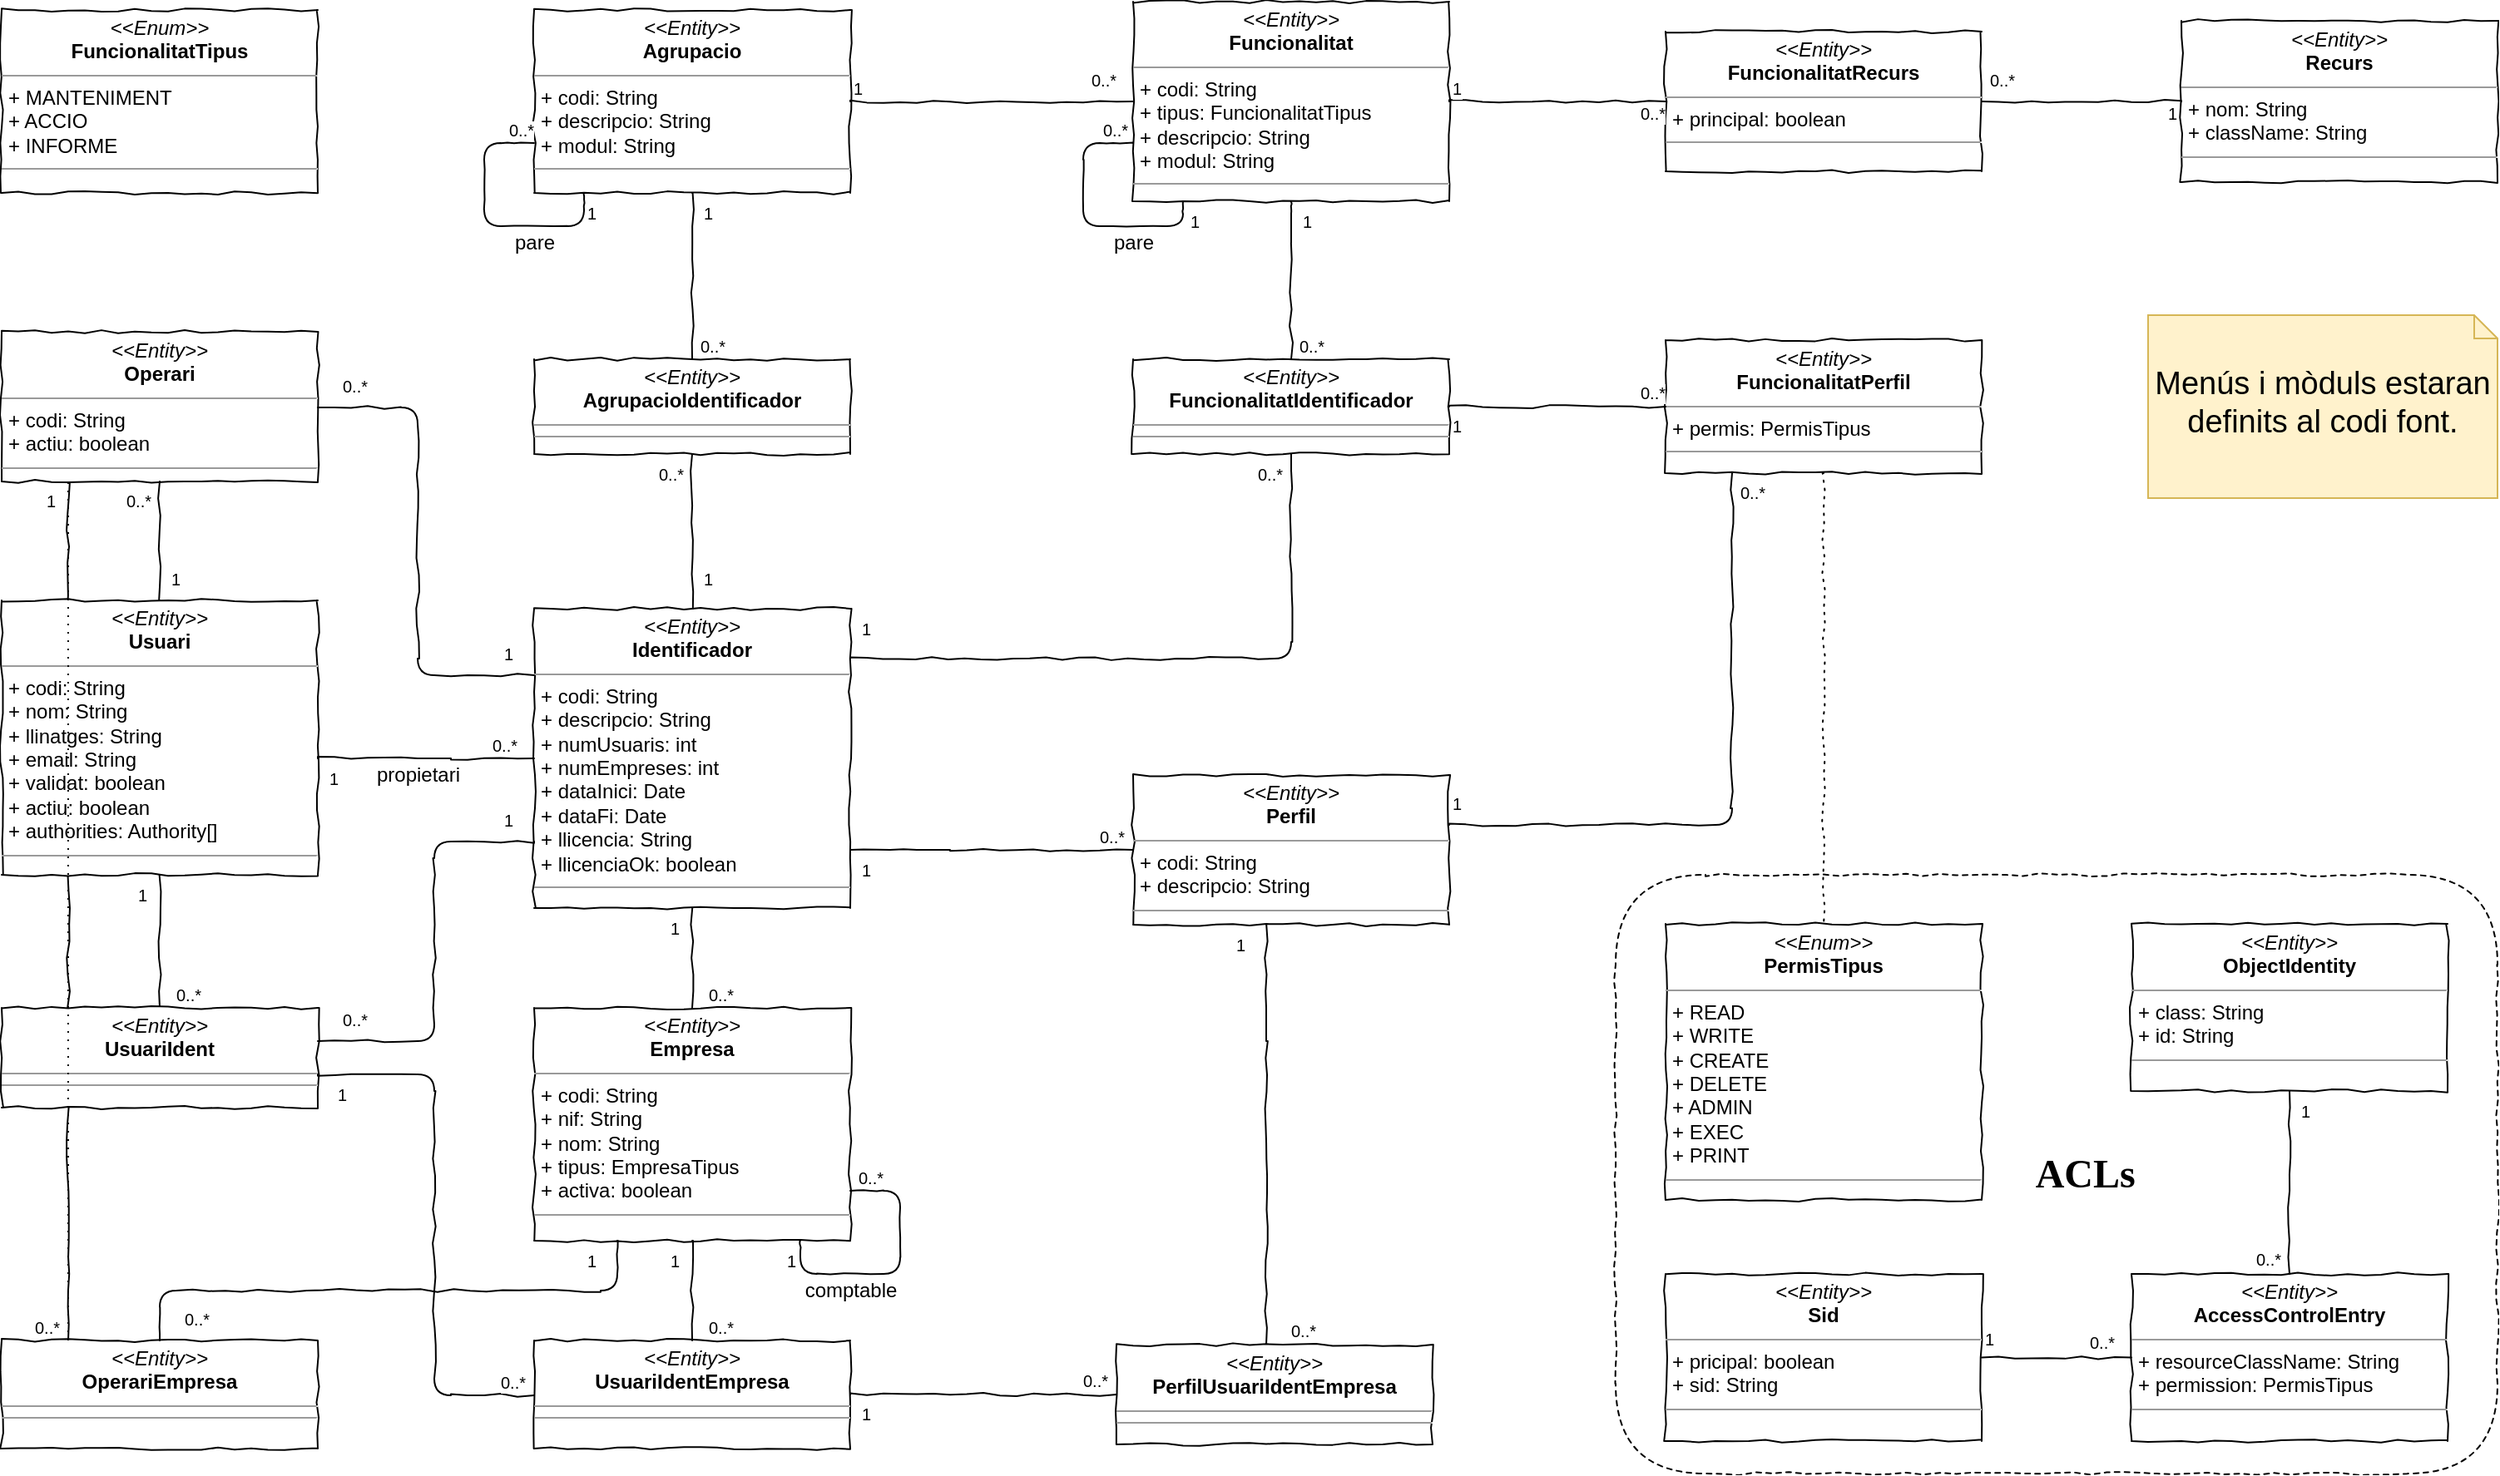 <mxfile version="12.6.5" type="device"><diagram id="xfc7r5prW2ZypIw39x2U" name="Page-1"><mxGraphModel dx="2249" dy="781" grid="1" gridSize="10" guides="1" tooltips="1" connect="1" arrows="1" fold="1" page="1" pageScale="1" pageWidth="827" pageHeight="1169" math="0" shadow="0"><root><mxCell id="0"/><mxCell id="1" parent="0"/><mxCell id="SdTJR83K-WOFl_y4SxP4-15" value="" style="endArrow=none;html=1;edgeStyle=orthogonalEdgeStyle;comic=1;" parent="1" source="SdTJR83K-WOFl_y4SxP4-6" target="SdTJR83K-WOFl_y4SxP4-14" edge="1"><mxGeometry relative="1" as="geometry"><mxPoint x="-360" y="700" as="sourcePoint"/><mxPoint x="-230" y="883" as="targetPoint"/><Array as="points"><mxPoint x="-520" y="490"/><mxPoint x="-520" y="490"/></Array></mxGeometry></mxCell><mxCell id="SdTJR83K-WOFl_y4SxP4-16" value="1" style="resizable=0;html=1;align=left;verticalAlign=bottom;labelBackgroundColor=#ffffff;fontSize=10;" parent="SdTJR83K-WOFl_y4SxP4-15" connectable="0" vertex="1"><mxGeometry x="-1" relative="1" as="geometry"><mxPoint x="-15" y="20" as="offset"/></mxGeometry></mxCell><mxCell id="SdTJR83K-WOFl_y4SxP4-17" value="0..*" style="resizable=0;html=1;align=right;verticalAlign=bottom;labelBackgroundColor=#ffffff;fontSize=10;" parent="SdTJR83K-WOFl_y4SxP4-15" connectable="0" vertex="1"><mxGeometry x="1" relative="1" as="geometry"><mxPoint x="-5" as="offset"/></mxGeometry></mxCell><mxCell id="cN6ganGI-qiVZVaM_tZB-83" value="&lt;div style=&quot;font-size: 24px&quot;&gt;&lt;font style=&quot;font-size: 24px&quot;&gt;&lt;b&gt;&lt;font style=&quot;font-size: 24px&quot; face=&quot;Verdana&quot;&gt;&amp;nbsp;&amp;nbsp;&amp;nbsp;&amp;nbsp;&amp;nbsp; ACLs&lt;/font&gt;&lt;/b&gt;&lt;/font&gt;&lt;/div&gt;" style="rounded=1;whiteSpace=wrap;html=1;comic=1;fillColor=none;dashed=1;rotation=0;" parent="1" vertex="1"><mxGeometry x="410" y="560" width="530" height="360" as="geometry"/></mxCell><mxCell id="cN6ganGI-qiVZVaM_tZB-6" value="&lt;p style=&quot;margin: 0px ; margin-top: 4px ; text-align: center&quot;&gt;&lt;i&gt;&amp;lt;&amp;lt;Entity&amp;gt;&amp;gt;&lt;/i&gt;&lt;br&gt;&lt;b&gt;ObjectIdentity&lt;/b&gt;&lt;/p&gt;&lt;hr size=&quot;1&quot;&gt;&lt;p style=&quot;margin: 0px ; margin-left: 4px&quot;&gt;+ class: String&lt;/p&gt;&lt;p style=&quot;margin: 0px ; margin-left: 4px&quot;&gt;+ id: String&lt;/p&gt;&lt;hr size=&quot;1&quot;&gt;" style="verticalAlign=top;align=left;overflow=fill;fontSize=12;fontFamily=Helvetica;html=1;comic=1;" parent="1" vertex="1"><mxGeometry x="720" y="589.5" width="190" height="100.5" as="geometry"/></mxCell><mxCell id="cN6ganGI-qiVZVaM_tZB-7" value="&lt;p style=&quot;margin: 0px ; margin-top: 4px ; text-align: center&quot;&gt;&lt;i&gt;&amp;lt;&amp;lt;Enum&amp;gt;&amp;gt;&lt;/i&gt;&lt;br&gt;&lt;b&gt;PermisTipus&lt;/b&gt;&lt;/p&gt;&lt;hr size=&quot;1&quot;&gt;&lt;p style=&quot;margin: 0px ; margin-left: 4px&quot;&gt;+ READ&lt;/p&gt;&lt;p style=&quot;margin: 0px ; margin-left: 4px&quot;&gt;+ WRITE&lt;/p&gt;&lt;p style=&quot;margin: 0px ; margin-left: 4px&quot;&gt;+ CREATE&lt;/p&gt;&lt;p style=&quot;margin: 0px ; margin-left: 4px&quot;&gt;+ DELETE&lt;/p&gt;&lt;p style=&quot;margin: 0px ; margin-left: 4px&quot;&gt;+ ADMIN&lt;br&gt;&lt;/p&gt;&lt;p style=&quot;margin: 0px ; margin-left: 4px&quot;&gt;+ EXEC&lt;/p&gt;&lt;p style=&quot;margin: 0px ; margin-left: 4px&quot;&gt;+ PRINT&lt;/p&gt;&lt;hr size=&quot;1&quot;&gt;" style="verticalAlign=top;align=left;overflow=fill;fontSize=12;fontFamily=Helvetica;html=1;comic=1;" parent="1" vertex="1"><mxGeometry x="440" y="589.5" width="190" height="166" as="geometry"/></mxCell><mxCell id="cN6ganGI-qiVZVaM_tZB-16" value="&lt;p style=&quot;margin: 0px ; margin-top: 4px ; text-align: center&quot;&gt;&lt;i&gt;&amp;lt;&amp;lt;Entity&amp;gt;&amp;gt;&lt;/i&gt;&lt;br&gt;&lt;b&gt;Perfil&lt;/b&gt;&lt;/p&gt;&lt;hr size=&quot;1&quot;&gt;&lt;p style=&quot;margin: 0px ; margin-left: 4px&quot;&gt;+ codi: String&lt;br&gt;+ descripcio: String&lt;/p&gt;&lt;hr size=&quot;1&quot;&gt;" style="verticalAlign=top;align=left;overflow=fill;fontSize=12;fontFamily=Helvetica;html=1;comic=1;" parent="1" vertex="1"><mxGeometry x="120" y="500" width="190" height="90" as="geometry"/></mxCell><mxCell id="cN6ganGI-qiVZVaM_tZB-17" value="&lt;p style=&quot;margin: 0px ; margin-top: 4px ; text-align: center&quot;&gt;&lt;i&gt;&amp;lt;&amp;lt;Entity&amp;gt;&amp;gt;&lt;/i&gt;&lt;br&gt;&lt;b&gt;Identificador&lt;br&gt;&lt;/b&gt;&lt;/p&gt;&lt;hr size=&quot;1&quot;&gt;&lt;p style=&quot;margin: 0px ; margin-left: 4px&quot;&gt;+ codi: String&lt;br&gt;+ descripcio: String&lt;/p&gt;&lt;p style=&quot;margin: 0px ; margin-left: 4px&quot;&gt;+ numUsuaris: int&lt;/p&gt;&lt;p style=&quot;margin: 0px ; margin-left: 4px&quot;&gt;+ numEmpreses: int&lt;/p&gt;&lt;p style=&quot;margin: 0px ; margin-left: 4px&quot;&gt;+ dataInici: Date&lt;/p&gt;&lt;p style=&quot;margin: 0px ; margin-left: 4px&quot;&gt;+ dataFi: Date&lt;/p&gt;&lt;p style=&quot;margin: 0px ; margin-left: 4px&quot;&gt;+ llicencia: String&lt;/p&gt;&lt;p style=&quot;margin: 0px ; margin-left: 4px&quot;&gt;+ llicenciaOk: boolean&lt;br&gt;&lt;/p&gt;&lt;hr size=&quot;1&quot;&gt;" style="verticalAlign=top;align=left;overflow=fill;fontSize=12;fontFamily=Helvetica;html=1;comic=1;" parent="1" vertex="1"><mxGeometry x="-240" y="400" width="190" height="180" as="geometry"/></mxCell><mxCell id="cN6ganGI-qiVZVaM_tZB-18" value="" style="endArrow=none;html=1;edgeStyle=orthogonalEdgeStyle;comic=1;" parent="1" source="cN6ganGI-qiVZVaM_tZB-17" target="cN6ganGI-qiVZVaM_tZB-16" edge="1"><mxGeometry relative="1" as="geometry"><mxPoint x="585" y="450" as="sourcePoint"/><mxPoint x="585" y="572" as="targetPoint"/><Array as="points"><mxPoint y="545"/><mxPoint y="545"/></Array></mxGeometry></mxCell><mxCell id="cN6ganGI-qiVZVaM_tZB-19" value="1" style="resizable=0;html=1;align=left;verticalAlign=bottom;labelBackgroundColor=#ffffff;fontSize=10;" parent="cN6ganGI-qiVZVaM_tZB-18" connectable="0" vertex="1"><mxGeometry x="-1" relative="1" as="geometry"><mxPoint x="5" y="20" as="offset"/></mxGeometry></mxCell><mxCell id="cN6ganGI-qiVZVaM_tZB-20" value="0..*" style="resizable=0;html=1;align=right;verticalAlign=bottom;labelBackgroundColor=#ffffff;fontSize=10;" parent="cN6ganGI-qiVZVaM_tZB-18" connectable="0" vertex="1"><mxGeometry x="1" relative="1" as="geometry"><mxPoint x="-5" as="offset"/></mxGeometry></mxCell><mxCell id="cN6ganGI-qiVZVaM_tZB-24" value="&lt;p style=&quot;margin: 0px ; margin-top: 4px ; text-align: center&quot;&gt;&lt;i&gt;&amp;lt;&amp;lt;Entity&amp;gt;&amp;gt;&lt;/i&gt;&lt;br&gt;&lt;b&gt;Usuari&lt;br&gt;&lt;/b&gt;&lt;/p&gt;&lt;hr size=&quot;1&quot;&gt;&lt;p style=&quot;margin: 0px ; margin-left: 4px&quot;&gt;+ codi: String&lt;/p&gt;&lt;p style=&quot;margin: 0px ; margin-left: 4px&quot;&gt;+ nom: String&lt;/p&gt;&lt;p style=&quot;margin: 0px ; margin-left: 4px&quot;&gt;+ llinatges: String&lt;/p&gt;&lt;p style=&quot;margin: 0px ; margin-left: 4px&quot;&gt;+ email: String&lt;/p&gt;&lt;p style=&quot;margin: 0px ; margin-left: 4px&quot;&gt;+ validat: boolean&lt;/p&gt;&lt;p style=&quot;margin: 0px ; margin-left: 4px&quot;&gt;+ actiu: boolean&lt;/p&gt;&lt;p style=&quot;margin: 0px ; margin-left: 4px&quot;&gt;+ authorities: Authority[]&lt;br&gt;&lt;/p&gt;&lt;hr size=&quot;1&quot;&gt;" style="verticalAlign=top;align=left;overflow=fill;fontSize=12;fontFamily=Helvetica;html=1;comic=1;" parent="1" vertex="1"><mxGeometry x="-560" y="395" width="190" height="165" as="geometry"/></mxCell><mxCell id="cN6ganGI-qiVZVaM_tZB-29" value="&lt;p style=&quot;margin: 0px ; margin-top: 4px ; text-align: center&quot;&gt;&lt;i&gt;&amp;lt;&amp;lt;Entity&amp;gt;&amp;gt;&lt;/i&gt;&lt;br&gt;&lt;b&gt;Empresa&lt;br&gt;&lt;/b&gt;&lt;/p&gt;&lt;hr size=&quot;1&quot;&gt;&lt;p style=&quot;margin: 0px ; margin-left: 4px&quot;&gt;+ codi: String&lt;br&gt;+ nif: String&lt;/p&gt;&lt;p style=&quot;margin: 0px ; margin-left: 4px&quot;&gt;+ nom: String&lt;/p&gt;&lt;p style=&quot;margin: 0px ; margin-left: 4px&quot;&gt;+ tipus: EmpresaTipus&lt;br&gt;&lt;/p&gt;&lt;p style=&quot;margin: 0px ; margin-left: 4px&quot;&gt;+ activa: boolean&lt;br&gt;&lt;/p&gt;&lt;hr size=&quot;1&quot;&gt;" style="verticalAlign=top;align=left;overflow=fill;fontSize=12;fontFamily=Helvetica;html=1;comic=1;" parent="1" vertex="1"><mxGeometry x="-240" y="640" width="190" height="140" as="geometry"/></mxCell><mxCell id="cN6ganGI-qiVZVaM_tZB-30" value="" style="endArrow=none;html=1;edgeStyle=orthogonalEdgeStyle;comic=1;" parent="1" source="cN6ganGI-qiVZVaM_tZB-17" target="cN6ganGI-qiVZVaM_tZB-29" edge="1"><mxGeometry relative="1" as="geometry"><mxPoint x="545" y="450" as="sourcePoint"/><mxPoint x="545" y="572" as="targetPoint"/></mxGeometry></mxCell><mxCell id="cN6ganGI-qiVZVaM_tZB-31" value="1" style="resizable=0;html=1;align=left;verticalAlign=bottom;labelBackgroundColor=#ffffff;fontSize=10;" parent="cN6ganGI-qiVZVaM_tZB-30" connectable="0" vertex="1"><mxGeometry x="-1" relative="1" as="geometry"><mxPoint x="-15" y="20" as="offset"/></mxGeometry></mxCell><mxCell id="cN6ganGI-qiVZVaM_tZB-32" value="0..*" style="resizable=0;html=1;align=right;verticalAlign=bottom;labelBackgroundColor=#ffffff;fontSize=10;" parent="cN6ganGI-qiVZVaM_tZB-30" connectable="0" vertex="1"><mxGeometry x="1" relative="1" as="geometry"><mxPoint x="25" as="offset"/></mxGeometry></mxCell><mxCell id="cN6ganGI-qiVZVaM_tZB-33" value="&lt;p style=&quot;margin: 0px ; margin-top: 4px ; text-align: center&quot;&gt;&lt;i&gt;&amp;lt;&amp;lt;Entity&amp;gt;&amp;gt;&lt;/i&gt;&lt;br&gt;&lt;b&gt;Usuari&lt;/b&gt;&lt;b&gt;&lt;b&gt;&lt;b&gt;Ident&lt;/b&gt;Empresa&lt;/b&gt;&lt;/b&gt;&lt;/p&gt;&lt;hr size=&quot;1&quot;&gt;&lt;hr size=&quot;1&quot;&gt;" style="verticalAlign=top;align=left;overflow=fill;fontSize=12;fontFamily=Helvetica;html=1;comic=1;" parent="1" vertex="1"><mxGeometry x="-240" y="840" width="190" height="65" as="geometry"/></mxCell><mxCell id="cN6ganGI-qiVZVaM_tZB-34" value="" style="endArrow=none;html=1;edgeStyle=orthogonalEdgeStyle;comic=1;" parent="1" source="cN6ganGI-qiVZVaM_tZB-24" target="cN6ganGI-qiVZVaM_tZB-53" edge="1"><mxGeometry relative="1" as="geometry"><mxPoint x="545" y="450" as="sourcePoint"/><mxPoint x="545" y="572" as="targetPoint"/><Array as="points"><mxPoint x="-480" y="410"/><mxPoint x="-480" y="410"/></Array></mxGeometry></mxCell><mxCell id="cN6ganGI-qiVZVaM_tZB-35" value="1" style="resizable=0;html=1;align=left;verticalAlign=bottom;labelBackgroundColor=#ffffff;fontSize=10;" parent="cN6ganGI-qiVZVaM_tZB-34" connectable="0" vertex="1"><mxGeometry x="-1" relative="1" as="geometry"><mxPoint x="-15" y="20" as="offset"/></mxGeometry></mxCell><mxCell id="cN6ganGI-qiVZVaM_tZB-36" value="0..*" style="resizable=0;html=1;align=right;verticalAlign=bottom;labelBackgroundColor=#ffffff;fontSize=10;" parent="cN6ganGI-qiVZVaM_tZB-34" connectable="0" vertex="1"><mxGeometry x="1" relative="1" as="geometry"><mxPoint x="25" as="offset"/></mxGeometry></mxCell><mxCell id="cN6ganGI-qiVZVaM_tZB-40" value="" style="endArrow=none;html=1;edgeStyle=orthogonalEdgeStyle;comic=1;" parent="1" source="cN6ganGI-qiVZVaM_tZB-16" target="oNeRrTfxQyP8RILjlZN--30" edge="1"><mxGeometry relative="1" as="geometry"><mxPoint x="130" y="975" as="sourcePoint"/><mxPoint x="545" y="640" as="targetPoint"/><Array as="points"><mxPoint x="480" y="530"/></Array></mxGeometry></mxCell><mxCell id="cN6ganGI-qiVZVaM_tZB-41" value="1" style="resizable=0;html=1;align=left;verticalAlign=bottom;labelBackgroundColor=#ffffff;fontSize=10;" parent="cN6ganGI-qiVZVaM_tZB-40" connectable="0" vertex="1"><mxGeometry x="-1" relative="1" as="geometry"><mxPoint y="-5" as="offset"/></mxGeometry></mxCell><mxCell id="cN6ganGI-qiVZVaM_tZB-42" value="0..*" style="resizable=0;html=1;align=right;verticalAlign=bottom;labelBackgroundColor=#ffffff;fontSize=10;" parent="cN6ganGI-qiVZVaM_tZB-40" connectable="0" vertex="1"><mxGeometry x="1" relative="1" as="geometry"><mxPoint x="20" y="19.5" as="offset"/></mxGeometry></mxCell><mxCell id="cN6ganGI-qiVZVaM_tZB-47" value="" style="endArrow=none;html=1;edgeStyle=orthogonalEdgeStyle;comic=1;" parent="1" source="cN6ganGI-qiVZVaM_tZB-16" target="cN6ganGI-qiVZVaM_tZB-81" edge="1"><mxGeometry relative="1" as="geometry"><mxPoint x="-95" y="820" as="sourcePoint"/><mxPoint x="215" y="840" as="targetPoint"/><Array as="points"><mxPoint x="200" y="650"/><mxPoint x="200" y="650"/></Array></mxGeometry></mxCell><mxCell id="cN6ganGI-qiVZVaM_tZB-48" value="1" style="resizable=0;html=1;align=left;verticalAlign=bottom;labelBackgroundColor=#ffffff;fontSize=10;" parent="cN6ganGI-qiVZVaM_tZB-47" connectable="0" vertex="1"><mxGeometry x="-1" relative="1" as="geometry"><mxPoint x="-20" y="20" as="offset"/></mxGeometry></mxCell><mxCell id="cN6ganGI-qiVZVaM_tZB-49" value="0..*" style="resizable=0;html=1;align=right;verticalAlign=bottom;labelBackgroundColor=#ffffff;fontSize=10;" parent="cN6ganGI-qiVZVaM_tZB-47" connectable="0" vertex="1"><mxGeometry x="1" relative="1" as="geometry"><mxPoint x="30" as="offset"/></mxGeometry></mxCell><mxCell id="cN6ganGI-qiVZVaM_tZB-53" value="&lt;p style=&quot;margin: 0px ; margin-top: 4px ; text-align: center&quot;&gt;&lt;i&gt;&amp;lt;&amp;lt;Entity&amp;gt;&amp;gt;&lt;/i&gt;&lt;br&gt;&lt;b&gt;Usuari&lt;/b&gt;&lt;b&gt;Ident&lt;/b&gt;&lt;/p&gt;&lt;hr size=&quot;1&quot;&gt;&lt;hr size=&quot;1&quot;&gt;" style="verticalAlign=top;align=left;overflow=fill;fontSize=12;fontFamily=Helvetica;html=1;comic=1;" parent="1" vertex="1"><mxGeometry x="-560" y="640" width="190" height="60" as="geometry"/></mxCell><mxCell id="cN6ganGI-qiVZVaM_tZB-54" value="" style="endArrow=none;html=1;edgeStyle=orthogonalEdgeStyle;comic=1;" parent="1" source="cN6ganGI-qiVZVaM_tZB-17" target="cN6ganGI-qiVZVaM_tZB-53" edge="1"><mxGeometry relative="1" as="geometry"><mxPoint x="-240" y="640" as="sourcePoint"/><mxPoint x="-300" y="590" as="targetPoint"/><Array as="points"><mxPoint x="-300" y="540"/><mxPoint x="-300" y="660"/></Array></mxGeometry></mxCell><mxCell id="cN6ganGI-qiVZVaM_tZB-55" value="1" style="resizable=0;html=1;align=left;verticalAlign=bottom;labelBackgroundColor=#ffffff;fontSize=10;" parent="cN6ganGI-qiVZVaM_tZB-54" connectable="0" vertex="1"><mxGeometry x="-1" relative="1" as="geometry"><mxPoint x="-20" y="-5" as="offset"/></mxGeometry></mxCell><mxCell id="cN6ganGI-qiVZVaM_tZB-56" value="0..*" style="resizable=0;html=1;align=right;verticalAlign=bottom;labelBackgroundColor=#ffffff;fontSize=10;" parent="cN6ganGI-qiVZVaM_tZB-54" connectable="0" vertex="1"><mxGeometry x="1" relative="1" as="geometry"><mxPoint x="30" y="-5" as="offset"/></mxGeometry></mxCell><mxCell id="cN6ganGI-qiVZVaM_tZB-57" value="" style="endArrow=none;html=1;edgeStyle=orthogonalEdgeStyle;comic=1;" parent="1" source="cN6ganGI-qiVZVaM_tZB-29" target="cN6ganGI-qiVZVaM_tZB-33" edge="1"><mxGeometry relative="1" as="geometry"><mxPoint x="-280" y="730" as="sourcePoint"/><mxPoint x="-445" y="510" as="targetPoint"/><Array as="points"/></mxGeometry></mxCell><mxCell id="cN6ganGI-qiVZVaM_tZB-58" value="1" style="resizable=0;html=1;align=left;verticalAlign=bottom;labelBackgroundColor=#ffffff;fontSize=10;" parent="cN6ganGI-qiVZVaM_tZB-57" connectable="0" vertex="1"><mxGeometry x="-1" relative="1" as="geometry"><mxPoint x="-15" y="20" as="offset"/></mxGeometry></mxCell><mxCell id="cN6ganGI-qiVZVaM_tZB-59" value="0..*" style="resizable=0;html=1;align=right;verticalAlign=bottom;labelBackgroundColor=#ffffff;fontSize=10;" parent="cN6ganGI-qiVZVaM_tZB-57" connectable="0" vertex="1"><mxGeometry x="1" relative="1" as="geometry"><mxPoint x="25" as="offset"/></mxGeometry></mxCell><mxCell id="cN6ganGI-qiVZVaM_tZB-60" value="" style="endArrow=none;html=1;edgeStyle=orthogonalEdgeStyle;comic=1;" parent="1" source="cN6ganGI-qiVZVaM_tZB-53" target="cN6ganGI-qiVZVaM_tZB-33" edge="1"><mxGeometry relative="1" as="geometry"><mxPoint x="-440" y="670" as="sourcePoint"/><mxPoint x="-390" y="860" as="targetPoint"/><Array as="points"><mxPoint x="-300" y="680"/><mxPoint x="-300" y="873"/></Array></mxGeometry></mxCell><mxCell id="cN6ganGI-qiVZVaM_tZB-61" value="1" style="resizable=0;html=1;align=left;verticalAlign=bottom;labelBackgroundColor=#ffffff;fontSize=10;" parent="cN6ganGI-qiVZVaM_tZB-60" connectable="0" vertex="1"><mxGeometry x="-1" relative="1" as="geometry"><mxPoint x="10" y="20" as="offset"/></mxGeometry></mxCell><mxCell id="cN6ganGI-qiVZVaM_tZB-62" value="0..*" style="resizable=0;html=1;align=right;verticalAlign=bottom;labelBackgroundColor=#ffffff;fontSize=10;" parent="cN6ganGI-qiVZVaM_tZB-60" connectable="0" vertex="1"><mxGeometry x="1" relative="1" as="geometry"><mxPoint x="-5" as="offset"/></mxGeometry></mxCell><mxCell id="cN6ganGI-qiVZVaM_tZB-64" value="" style="endArrow=none;html=1;edgeStyle=orthogonalEdgeStyle;comic=1;" parent="1" source="cN6ganGI-qiVZVaM_tZB-24" target="cN6ganGI-qiVZVaM_tZB-17" edge="1"><mxGeometry relative="1" as="geometry"><mxPoint x="-260" y="280" as="sourcePoint"/><mxPoint x="130" y="435" as="targetPoint"/><Array as="points"><mxPoint x="-300" y="490"/><mxPoint x="-300" y="490"/></Array></mxGeometry></mxCell><mxCell id="cN6ganGI-qiVZVaM_tZB-65" value="1" style="resizable=0;html=1;align=left;verticalAlign=bottom;labelBackgroundColor=#ffffff;fontSize=10;" parent="cN6ganGI-qiVZVaM_tZB-64" connectable="0" vertex="1"><mxGeometry x="-1" relative="1" as="geometry"><mxPoint x="5" y="20" as="offset"/></mxGeometry></mxCell><mxCell id="cN6ganGI-qiVZVaM_tZB-66" value="0..*" style="resizable=0;html=1;align=right;verticalAlign=bottom;labelBackgroundColor=#ffffff;fontSize=10;" parent="cN6ganGI-qiVZVaM_tZB-64" connectable="0" vertex="1"><mxGeometry x="1" relative="1" as="geometry"><mxPoint x="-10" as="offset"/></mxGeometry></mxCell><mxCell id="p6KHbKkE1oothsraV2o--2" value="propietari" style="text;html=1;align=center;verticalAlign=middle;resizable=0;points=[];;labelBackgroundColor=#ffffff;" parent="cN6ganGI-qiVZVaM_tZB-64" vertex="1" connectable="0"><mxGeometry x="0.077" y="17" relative="1" as="geometry"><mxPoint x="-10" y="27" as="offset"/></mxGeometry></mxCell><mxCell id="cN6ganGI-qiVZVaM_tZB-81" value="&lt;p style=&quot;margin: 0px ; margin-top: 4px ; text-align: center&quot;&gt;&lt;i&gt;&amp;lt;&amp;lt;Entity&amp;gt;&amp;gt;&lt;/i&gt;&lt;br&gt;&lt;b&gt;Perfil&lt;/b&gt;&lt;b&gt;Usuari&lt;/b&gt;&lt;b&gt;&lt;b&gt;&lt;b&gt;Ident&lt;/b&gt;Empresa&lt;/b&gt;&lt;/b&gt;&lt;/p&gt;&lt;hr size=&quot;1&quot;&gt;&lt;hr size=&quot;1&quot;&gt;" style="verticalAlign=top;align=left;overflow=fill;fontSize=12;fontFamily=Helvetica;html=1;comic=1;" parent="1" vertex="1"><mxGeometry x="110" y="842.5" width="190" height="60" as="geometry"/></mxCell><mxCell id="cN6ganGI-qiVZVaM_tZB-85" value="" style="endArrow=none;html=1;edgeStyle=orthogonalEdgeStyle;comic=1;" parent="1" source="cN6ganGI-qiVZVaM_tZB-17" target="oNeRrTfxQyP8RILjlZN--4" edge="1"><mxGeometry relative="1" as="geometry"><mxPoint x="-50" y="340" as="sourcePoint"/><mxPoint x="-95" y="650" as="targetPoint"/></mxGeometry></mxCell><mxCell id="cN6ganGI-qiVZVaM_tZB-86" value="1" style="resizable=0;html=1;align=left;verticalAlign=bottom;labelBackgroundColor=#ffffff;fontSize=10;" parent="cN6ganGI-qiVZVaM_tZB-85" connectable="0" vertex="1"><mxGeometry x="-1" relative="1" as="geometry"><mxPoint x="5" y="-10" as="offset"/></mxGeometry></mxCell><mxCell id="cN6ganGI-qiVZVaM_tZB-87" value="0..*" style="resizable=0;html=1;align=right;verticalAlign=bottom;labelBackgroundColor=#ffffff;fontSize=10;" parent="cN6ganGI-qiVZVaM_tZB-85" connectable="0" vertex="1"><mxGeometry x="1" relative="1" as="geometry"><mxPoint x="-5" y="20" as="offset"/></mxGeometry></mxCell><mxCell id="p6KHbKkE1oothsraV2o--7" value="" style="endArrow=none;html=1;edgeStyle=orthogonalEdgeStyle;comic=1;" parent="1" source="cN6ganGI-qiVZVaM_tZB-33" target="cN6ganGI-qiVZVaM_tZB-81" edge="1"><mxGeometry relative="1" as="geometry"><mxPoint x="-40" y="900" as="sourcePoint"/><mxPoint x="450" y="900" as="targetPoint"/><Array as="points"/></mxGeometry></mxCell><mxCell id="p6KHbKkE1oothsraV2o--8" value="1" style="resizable=0;html=1;align=left;verticalAlign=bottom;labelBackgroundColor=#ffffff;fontSize=10;" parent="p6KHbKkE1oothsraV2o--7" connectable="0" vertex="1"><mxGeometry x="-1" relative="1" as="geometry"><mxPoint x="5" y="20" as="offset"/></mxGeometry></mxCell><mxCell id="p6KHbKkE1oothsraV2o--9" value="0..*" style="resizable=0;html=1;align=right;verticalAlign=bottom;labelBackgroundColor=#ffffff;fontSize=10;" parent="p6KHbKkE1oothsraV2o--7" connectable="0" vertex="1"><mxGeometry x="1" relative="1" as="geometry"><mxPoint x="-5" as="offset"/></mxGeometry></mxCell><mxCell id="oNeRrTfxQyP8RILjlZN--2" value="&lt;p style=&quot;margin: 0px ; margin-top: 4px ; text-align: center&quot;&gt;&lt;i&gt;&amp;lt;&amp;lt;Entity&amp;gt;&amp;gt;&lt;/i&gt;&lt;br&gt;&lt;b&gt;Funcionalitat&lt;/b&gt;&lt;/p&gt;&lt;hr size=&quot;1&quot;&gt;&lt;p style=&quot;margin: 0px ; margin-left: 4px&quot;&gt;+ codi: String&lt;/p&gt;&lt;p style=&quot;margin: 0px ; margin-left: 4px&quot;&gt;+ tipus: FuncionalitatTipus&lt;br&gt;&lt;/p&gt;&lt;p style=&quot;margin: 0px ; margin-left: 4px&quot;&gt;+ descripcio: String&lt;/p&gt;&lt;p style=&quot;margin: 0px ; margin-left: 4px&quot;&gt;+ modul: String&lt;br&gt;&lt;/p&gt;&lt;hr size=&quot;1&quot;&gt;" style="verticalAlign=top;align=left;overflow=fill;fontSize=12;fontFamily=Helvetica;html=1;comic=1;" parent="1" vertex="1"><mxGeometry x="120" y="35" width="190" height="120" as="geometry"/></mxCell><mxCell id="oNeRrTfxQyP8RILjlZN--3" value="&lt;p style=&quot;margin: 0px ; margin-top: 4px ; text-align: center&quot;&gt;&lt;i&gt;&amp;lt;&amp;lt;Entity&amp;gt;&amp;gt;&lt;/i&gt;&lt;br&gt;&lt;b&gt;Agrupacio&lt;/b&gt;&lt;/p&gt;&lt;hr size=&quot;1&quot;&gt;&lt;p style=&quot;margin: 0px ; margin-left: 4px&quot;&gt;+ codi: String&lt;br&gt;+ descripcio: String&lt;/p&gt;&lt;p style=&quot;margin: 0px ; margin-left: 4px&quot;&gt;+ modul: String&lt;br&gt;&lt;/p&gt;&lt;hr size=&quot;1&quot;&gt;" style="verticalAlign=top;align=left;overflow=fill;fontSize=12;fontFamily=Helvetica;html=1;comic=1;" parent="1" vertex="1"><mxGeometry x="-240" y="40" width="190" height="110" as="geometry"/></mxCell><mxCell id="oNeRrTfxQyP8RILjlZN--4" value="&lt;p style=&quot;margin: 0px ; margin-top: 4px ; text-align: center&quot;&gt;&lt;i&gt;&amp;lt;&amp;lt;Entity&amp;gt;&amp;gt;&lt;/i&gt;&lt;br&gt;&lt;b&gt;Agrupacio&lt;/b&gt;&lt;b&gt;&lt;b&gt;Identificador&lt;/b&gt;&lt;/b&gt;&lt;/p&gt;&lt;hr size=&quot;1&quot;&gt;&lt;hr size=&quot;1&quot;&gt;" style="verticalAlign=top;align=left;overflow=fill;fontSize=12;fontFamily=Helvetica;html=1;comic=1;" parent="1" vertex="1"><mxGeometry x="-240" y="250" width="190" height="57" as="geometry"/></mxCell><mxCell id="oNeRrTfxQyP8RILjlZN--5" value="" style="endArrow=none;html=1;edgeStyle=orthogonalEdgeStyle;comic=1;" parent="1" source="oNeRrTfxQyP8RILjlZN--3" target="oNeRrTfxQyP8RILjlZN--2" edge="1"><mxGeometry relative="1" as="geometry"><mxPoint x="620" y="145" as="sourcePoint"/><mxPoint x="790" y="145" as="targetPoint"/><Array as="points"/></mxGeometry></mxCell><mxCell id="oNeRrTfxQyP8RILjlZN--6" value="1" style="resizable=0;html=1;align=left;verticalAlign=bottom;labelBackgroundColor=#ffffff;fontSize=10;" parent="oNeRrTfxQyP8RILjlZN--5" connectable="0" vertex="1"><mxGeometry x="-1" relative="1" as="geometry"><mxPoint as="offset"/></mxGeometry></mxCell><mxCell id="oNeRrTfxQyP8RILjlZN--7" value="0..*" style="resizable=0;html=1;align=right;verticalAlign=bottom;labelBackgroundColor=#ffffff;fontSize=10;" parent="oNeRrTfxQyP8RILjlZN--5" connectable="0" vertex="1"><mxGeometry x="1" relative="1" as="geometry"><mxPoint x="-10" y="-5" as="offset"/></mxGeometry></mxCell><mxCell id="oNeRrTfxQyP8RILjlZN--10" value="" style="endArrow=none;html=1;edgeStyle=orthogonalEdgeStyle;comic=1;" parent="1" source="oNeRrTfxQyP8RILjlZN--3" target="oNeRrTfxQyP8RILjlZN--3" edge="1"><mxGeometry relative="1" as="geometry"><mxPoint x="510" y="90" as="sourcePoint"/><mxPoint x="560" y="170" as="targetPoint"/><Array as="points"><mxPoint x="-210" y="170"/><mxPoint x="-270" y="170"/><mxPoint x="-270" y="120"/></Array></mxGeometry></mxCell><mxCell id="oNeRrTfxQyP8RILjlZN--11" value="1" style="resizable=0;html=1;align=left;verticalAlign=bottom;labelBackgroundColor=#ffffff;fontSize=10;" parent="oNeRrTfxQyP8RILjlZN--10" connectable="0" vertex="1"><mxGeometry x="-1" relative="1" as="geometry"><mxPoint y="20" as="offset"/></mxGeometry></mxCell><mxCell id="oNeRrTfxQyP8RILjlZN--12" value="0..*" style="resizable=0;html=1;align=right;verticalAlign=bottom;labelBackgroundColor=#ffffff;fontSize=10;" parent="oNeRrTfxQyP8RILjlZN--10" connectable="0" vertex="1"><mxGeometry x="1" relative="1" as="geometry"><mxPoint as="offset"/></mxGeometry></mxCell><mxCell id="hnFYEMJ7QBoAo3AAeQvz-9" value="pare" style="text;html=1;align=center;verticalAlign=middle;resizable=0;points=[];labelBackgroundColor=#ffffff;" parent="oNeRrTfxQyP8RILjlZN--10" vertex="1" connectable="0"><mxGeometry x="-0.138" y="1" relative="1" as="geometry"><mxPoint x="19" y="9" as="offset"/></mxGeometry></mxCell><mxCell id="oNeRrTfxQyP8RILjlZN--13" value="&lt;p style=&quot;margin: 0px ; margin-top: 4px ; text-align: center&quot;&gt;&lt;i&gt;&amp;lt;&amp;lt;Entity&amp;gt;&amp;gt;&lt;/i&gt;&lt;br&gt;&lt;b&gt;Funcionalitat&lt;/b&gt;&lt;b&gt;&lt;b&gt;Identificador&lt;/b&gt;&lt;/b&gt;&lt;/p&gt;&lt;hr size=&quot;1&quot;&gt;&lt;hr size=&quot;1&quot;&gt;" style="verticalAlign=top;align=left;overflow=fill;fontSize=12;fontFamily=Helvetica;html=1;comic=1;" parent="1" vertex="1"><mxGeometry x="120" y="250" width="190" height="57" as="geometry"/></mxCell><mxCell id="oNeRrTfxQyP8RILjlZN--14" value="" style="endArrow=none;html=1;edgeStyle=orthogonalEdgeStyle;comic=1;entryX=0.5;entryY=0;entryDx=0;entryDy=0;" parent="1" source="oNeRrTfxQyP8RILjlZN--2" target="oNeRrTfxQyP8RILjlZN--13" edge="1"><mxGeometry relative="1" as="geometry"><mxPoint x="1420" y="610" as="sourcePoint"/><mxPoint x="1260" y="610" as="targetPoint"/><Array as="points"><mxPoint x="215" y="170"/><mxPoint x="215" y="170"/></Array></mxGeometry></mxCell><mxCell id="oNeRrTfxQyP8RILjlZN--15" value="1" style="resizable=0;html=1;align=left;verticalAlign=bottom;labelBackgroundColor=#ffffff;fontSize=10;" parent="oNeRrTfxQyP8RILjlZN--14" connectable="0" vertex="1"><mxGeometry x="-1" relative="1" as="geometry"><mxPoint x="5" y="20" as="offset"/></mxGeometry></mxCell><mxCell id="oNeRrTfxQyP8RILjlZN--16" value="0..*" style="resizable=0;html=1;align=right;verticalAlign=bottom;labelBackgroundColor=#ffffff;fontSize=10;" parent="oNeRrTfxQyP8RILjlZN--14" connectable="0" vertex="1"><mxGeometry x="1" relative="1" as="geometry"><mxPoint x="20" as="offset"/></mxGeometry></mxCell><mxCell id="oNeRrTfxQyP8RILjlZN--17" value="" style="endArrow=none;html=1;edgeStyle=orthogonalEdgeStyle;comic=1;" parent="1" source="oNeRrTfxQyP8RILjlZN--3" target="oNeRrTfxQyP8RILjlZN--4" edge="1"><mxGeometry relative="1" as="geometry"><mxPoint x="255" y="130" as="sourcePoint"/><mxPoint x="255" y="220" as="targetPoint"/><Array as="points"/></mxGeometry></mxCell><mxCell id="oNeRrTfxQyP8RILjlZN--18" value="1" style="resizable=0;html=1;align=left;verticalAlign=bottom;labelBackgroundColor=#ffffff;fontSize=10;" parent="oNeRrTfxQyP8RILjlZN--17" connectable="0" vertex="1"><mxGeometry x="-1" relative="1" as="geometry"><mxPoint x="5" y="20" as="offset"/></mxGeometry></mxCell><mxCell id="oNeRrTfxQyP8RILjlZN--19" value="0..*" style="resizable=0;html=1;align=right;verticalAlign=bottom;labelBackgroundColor=#ffffff;fontSize=10;" parent="oNeRrTfxQyP8RILjlZN--17" connectable="0" vertex="1"><mxGeometry x="1" relative="1" as="geometry"><mxPoint x="20" as="offset"/></mxGeometry></mxCell><mxCell id="oNeRrTfxQyP8RILjlZN--21" value="&lt;p style=&quot;margin: 0px ; margin-top: 4px ; text-align: center&quot;&gt;&lt;i&gt;&amp;lt;&amp;lt;Entity&amp;gt;&amp;gt;&lt;/i&gt;&lt;br&gt;&lt;b&gt;FuncionalitatRecurs&lt;/b&gt;&lt;/p&gt;&lt;hr size=&quot;1&quot;&gt;&lt;p style=&quot;margin: 0px ; margin-left: 4px&quot;&gt;+ principal: boolean&lt;/p&gt;&lt;hr size=&quot;1&quot;&gt;" style="verticalAlign=top;align=left;overflow=fill;fontSize=12;fontFamily=Helvetica;html=1;comic=1;" parent="1" vertex="1"><mxGeometry x="440" y="53.02" width="190" height="83.96" as="geometry"/></mxCell><mxCell id="oNeRrTfxQyP8RILjlZN--24" value="" style="endArrow=none;html=1;edgeStyle=orthogonalEdgeStyle;comic=1;" parent="1" source="oNeRrTfxQyP8RILjlZN--2" target="oNeRrTfxQyP8RILjlZN--21" edge="1"><mxGeometry relative="1" as="geometry"><mxPoint x="1350" y="650" as="sourcePoint"/><mxPoint x="1070" y="605" as="targetPoint"/><Array as="points"/></mxGeometry></mxCell><mxCell id="oNeRrTfxQyP8RILjlZN--25" value="1" style="resizable=0;html=1;align=left;verticalAlign=bottom;labelBackgroundColor=#ffffff;fontSize=10;" parent="oNeRrTfxQyP8RILjlZN--24" connectable="0" vertex="1"><mxGeometry x="-1" relative="1" as="geometry"><mxPoint as="offset"/></mxGeometry></mxCell><mxCell id="oNeRrTfxQyP8RILjlZN--26" value="0..*" style="resizable=0;html=1;align=right;verticalAlign=bottom;labelBackgroundColor=#ffffff;fontSize=10;" parent="oNeRrTfxQyP8RILjlZN--24" connectable="0" vertex="1"><mxGeometry x="1" relative="1" as="geometry"><mxPoint y="15" as="offset"/></mxGeometry></mxCell><mxCell id="oNeRrTfxQyP8RILjlZN--30" value="&lt;p style=&quot;margin: 0px ; margin-top: 4px ; text-align: center&quot;&gt;&lt;i&gt;&amp;lt;&amp;lt;Entity&amp;gt;&amp;gt;&lt;/i&gt;&lt;br&gt;&lt;b&gt;FuncionalitatPerfil&lt;/b&gt;&lt;/p&gt;&lt;hr size=&quot;1&quot;&gt;&lt;p style=&quot;margin: 0px ; margin-left: 4px&quot;&gt;+ permis: PermisTipus&lt;/p&gt;&lt;hr size=&quot;1&quot;&gt;" style="verticalAlign=top;align=left;overflow=fill;fontSize=12;fontFamily=Helvetica;html=1;comic=1;" parent="1" vertex="1"><mxGeometry x="440" y="238.5" width="190" height="80" as="geometry"/></mxCell><mxCell id="oNeRrTfxQyP8RILjlZN--31" value="" style="endArrow=none;html=1;edgeStyle=orthogonalEdgeStyle;comic=1;" parent="1" source="oNeRrTfxQyP8RILjlZN--13" target="oNeRrTfxQyP8RILjlZN--30" edge="1"><mxGeometry relative="1" as="geometry"><mxPoint x="280" y="270" as="sourcePoint"/><mxPoint x="440" y="555" as="targetPoint"/><Array as="points"><mxPoint x="535" y="279"/></Array></mxGeometry></mxCell><mxCell id="oNeRrTfxQyP8RILjlZN--32" value="1" style="resizable=0;html=1;align=left;verticalAlign=bottom;labelBackgroundColor=#ffffff;fontSize=10;" parent="oNeRrTfxQyP8RILjlZN--31" connectable="0" vertex="1"><mxGeometry x="-1" relative="1" as="geometry"><mxPoint y="20" as="offset"/></mxGeometry></mxCell><mxCell id="oNeRrTfxQyP8RILjlZN--33" value="0..*" style="resizable=0;html=1;align=right;verticalAlign=bottom;labelBackgroundColor=#ffffff;fontSize=10;" parent="oNeRrTfxQyP8RILjlZN--31" connectable="0" vertex="1"><mxGeometry x="1" relative="1" as="geometry"><mxPoint as="offset"/></mxGeometry></mxCell><mxCell id="oNeRrTfxQyP8RILjlZN--34" value="" style="endArrow=none;html=1;edgeStyle=orthogonalEdgeStyle;comic=1;" parent="1" source="cN6ganGI-qiVZVaM_tZB-17" target="oNeRrTfxQyP8RILjlZN--13" edge="1"><mxGeometry relative="1" as="geometry"><mxPoint x="-135" y="410" as="sourcePoint"/><mxPoint x="-135" y="317" as="targetPoint"/><Array as="points"><mxPoint x="215" y="430"/></Array></mxGeometry></mxCell><mxCell id="oNeRrTfxQyP8RILjlZN--35" value="1" style="resizable=0;html=1;align=left;verticalAlign=bottom;labelBackgroundColor=#ffffff;fontSize=10;" parent="oNeRrTfxQyP8RILjlZN--34" connectable="0" vertex="1"><mxGeometry x="-1" relative="1" as="geometry"><mxPoint x="5" y="-10" as="offset"/></mxGeometry></mxCell><mxCell id="oNeRrTfxQyP8RILjlZN--36" value="0..*" style="resizable=0;html=1;align=right;verticalAlign=bottom;labelBackgroundColor=#ffffff;fontSize=10;" parent="oNeRrTfxQyP8RILjlZN--34" connectable="0" vertex="1"><mxGeometry x="1" relative="1" as="geometry"><mxPoint x="-5" y="20" as="offset"/></mxGeometry></mxCell><mxCell id="cN6ganGI-qiVZVaM_tZB-10" value="" style="endArrow=none;html=1;edgeStyle=orthogonalEdgeStyle;comic=1;dashed=1;dashPattern=1 4;" parent="1" source="oNeRrTfxQyP8RILjlZN--30" target="cN6ganGI-qiVZVaM_tZB-7" edge="1"><mxGeometry relative="1" as="geometry"><mxPoint x="535" y="350" as="sourcePoint"/><mxPoint x="225" y="675" as="targetPoint"/><Array as="points"/></mxGeometry></mxCell><mxCell id="oNeRrTfxQyP8RILjlZN--37" value="" style="endArrow=none;html=1;edgeStyle=orthogonalEdgeStyle;comic=1;" parent="1" source="oNeRrTfxQyP8RILjlZN--2" target="oNeRrTfxQyP8RILjlZN--2" edge="1"><mxGeometry relative="1" as="geometry"><mxPoint x="-200" y="160" as="sourcePoint"/><mxPoint x="-230" y="130" as="targetPoint"/><Array as="points"><mxPoint x="90" y="120"/><mxPoint x="90" y="170"/><mxPoint x="150" y="170"/></Array></mxGeometry></mxCell><mxCell id="oNeRrTfxQyP8RILjlZN--38" value="0..*" style="resizable=0;html=1;align=left;verticalAlign=bottom;labelBackgroundColor=#ffffff;fontSize=10;" parent="oNeRrTfxQyP8RILjlZN--37" connectable="0" vertex="1"><mxGeometry x="-1" relative="1" as="geometry"><mxPoint x="-20" as="offset"/></mxGeometry></mxCell><mxCell id="oNeRrTfxQyP8RILjlZN--39" value="1" style="resizable=0;html=1;align=right;verticalAlign=bottom;labelBackgroundColor=#ffffff;fontSize=10;" parent="oNeRrTfxQyP8RILjlZN--37" connectable="0" vertex="1"><mxGeometry x="1" relative="1" as="geometry"><mxPoint x="10" y="20" as="offset"/></mxGeometry></mxCell><mxCell id="hnFYEMJ7QBoAo3AAeQvz-10" value="pare" style="text;html=1;align=center;verticalAlign=middle;resizable=0;points=[];labelBackgroundColor=#ffffff;" parent="oNeRrTfxQyP8RILjlZN--37" vertex="1" connectable="0"><mxGeometry x="0.091" y="2" relative="1" as="geometry"><mxPoint x="25" y="12" as="offset"/></mxGeometry></mxCell><mxCell id="hnFYEMJ7QBoAo3AAeQvz-3" value="&lt;p style=&quot;margin: 0px ; margin-top: 4px ; text-align: center&quot;&gt;&lt;i&gt;&amp;lt;&amp;lt;Enum&amp;gt;&amp;gt;&lt;/i&gt;&lt;br&gt;&lt;b&gt;FuncionalitatTipus&lt;/b&gt;&lt;/p&gt;&lt;hr size=&quot;1&quot;&gt;&lt;p style=&quot;margin: 0px ; margin-left: 4px&quot;&gt;+ MANTENIMENT&lt;/p&gt;&lt;p style=&quot;margin: 0px ; margin-left: 4px&quot;&gt;+ ACCIO&lt;/p&gt;&lt;p style=&quot;margin: 0px ; margin-left: 4px&quot;&gt;+ INFORME&lt;br&gt;&lt;/p&gt;&lt;hr size=&quot;1&quot;&gt;" style="verticalAlign=top;align=left;overflow=fill;fontSize=12;fontFamily=Helvetica;html=1;comic=1;" parent="1" vertex="1"><mxGeometry x="-560" y="40.0" width="190" height="110" as="geometry"/></mxCell><mxCell id="hnFYEMJ7QBoAo3AAeQvz-11" value="&lt;p style=&quot;margin: 0px ; margin-top: 4px ; text-align: center&quot;&gt;&lt;i&gt;&amp;lt;&amp;lt;Entity&amp;gt;&amp;gt;&lt;/i&gt;&lt;br&gt;&lt;b&gt;Sid&lt;/b&gt;&lt;/p&gt;&lt;hr size=&quot;1&quot;&gt;&lt;p style=&quot;margin: 0px ; margin-left: 4px&quot;&gt;+ pricipal: boolean&lt;/p&gt;&lt;p style=&quot;margin: 0px ; margin-left: 4px&quot;&gt;+ sid: String&lt;/p&gt;&lt;hr size=&quot;1&quot;&gt;" style="verticalAlign=top;align=left;overflow=fill;fontSize=12;fontFamily=Helvetica;html=1;comic=1;" parent="1" vertex="1"><mxGeometry x="440" y="800" width="190" height="100.5" as="geometry"/></mxCell><mxCell id="hnFYEMJ7QBoAo3AAeQvz-12" value="&lt;p style=&quot;margin: 0px ; margin-top: 4px ; text-align: center&quot;&gt;&lt;i&gt;&amp;lt;&amp;lt;Entity&amp;gt;&amp;gt;&lt;/i&gt;&lt;br&gt;&lt;b&gt;AccessControlEntry&lt;/b&gt;&lt;/p&gt;&lt;hr size=&quot;1&quot;&gt;&lt;p style=&quot;margin: 0px ; margin-left: 4px&quot;&gt;+ resourceClassName: String&lt;/p&gt;&lt;p style=&quot;margin: 0px ; margin-left: 4px&quot;&gt;+ permission: PermisTipus&lt;/p&gt;&lt;hr size=&quot;1&quot;&gt;" style="verticalAlign=top;align=left;overflow=fill;fontSize=12;fontFamily=Helvetica;html=1;comic=1;" parent="1" vertex="1"><mxGeometry x="720" y="800" width="190" height="100.5" as="geometry"/></mxCell><mxCell id="hnFYEMJ7QBoAo3AAeQvz-13" value="" style="endArrow=none;html=1;edgeStyle=orthogonalEdgeStyle;comic=1;" parent="1" source="cN6ganGI-qiVZVaM_tZB-6" target="hnFYEMJ7QBoAo3AAeQvz-12" edge="1"><mxGeometry relative="1" as="geometry"><mxPoint x="730" y="650" as="sourcePoint"/><mxPoint x="640" y="683" as="targetPoint"/></mxGeometry></mxCell><mxCell id="hnFYEMJ7QBoAo3AAeQvz-14" value="1" style="resizable=0;html=1;align=left;verticalAlign=bottom;labelBackgroundColor=#ffffff;fontSize=10;" parent="hnFYEMJ7QBoAo3AAeQvz-13" connectable="0" vertex="1"><mxGeometry x="-1" relative="1" as="geometry"><mxPoint x="5" y="20" as="offset"/></mxGeometry></mxCell><mxCell id="hnFYEMJ7QBoAo3AAeQvz-15" value="0..*" style="resizable=0;html=1;align=right;verticalAlign=bottom;labelBackgroundColor=#ffffff;fontSize=10;" parent="hnFYEMJ7QBoAo3AAeQvz-13" connectable="0" vertex="1"><mxGeometry x="1" relative="1" as="geometry"><mxPoint x="-5" y="-0.5" as="offset"/></mxGeometry></mxCell><mxCell id="hnFYEMJ7QBoAo3AAeQvz-16" value="" style="endArrow=none;html=1;edgeStyle=orthogonalEdgeStyle;comic=1;" parent="1" source="hnFYEMJ7QBoAo3AAeQvz-11" target="hnFYEMJ7QBoAo3AAeQvz-12" edge="1"><mxGeometry relative="1" as="geometry"><mxPoint x="730" y="650" as="sourcePoint"/><mxPoint x="640" y="683" as="targetPoint"/></mxGeometry></mxCell><mxCell id="hnFYEMJ7QBoAo3AAeQvz-17" value="1" style="resizable=0;html=1;align=left;verticalAlign=bottom;labelBackgroundColor=#ffffff;fontSize=10;" parent="hnFYEMJ7QBoAo3AAeQvz-16" connectable="0" vertex="1"><mxGeometry x="-1" relative="1" as="geometry"><mxPoint y="-2.5" as="offset"/></mxGeometry></mxCell><mxCell id="hnFYEMJ7QBoAo3AAeQvz-18" value="0..*" style="resizable=0;html=1;align=right;verticalAlign=bottom;labelBackgroundColor=#ffffff;fontSize=10;" parent="hnFYEMJ7QBoAo3AAeQvz-16" connectable="0" vertex="1"><mxGeometry x="1" relative="1" as="geometry"><mxPoint x="-10" y="-0.5" as="offset"/></mxGeometry></mxCell><mxCell id="SdTJR83K-WOFl_y4SxP4-1" value="" style="endArrow=none;html=1;edgeStyle=orthogonalEdgeStyle;comic=1;" parent="1" source="cN6ganGI-qiVZVaM_tZB-29" target="cN6ganGI-qiVZVaM_tZB-29" edge="1"><mxGeometry relative="1" as="geometry"><mxPoint x="-80" y="810" as="sourcePoint"/><mxPoint x="160" y="165" as="targetPoint"/><Array as="points"><mxPoint x="-80" y="800"/><mxPoint x="-20" y="800"/><mxPoint x="-20" y="750"/></Array></mxGeometry></mxCell><mxCell id="SdTJR83K-WOFl_y4SxP4-2" value="1" style="resizable=0;html=1;align=left;verticalAlign=bottom;labelBackgroundColor=#ffffff;fontSize=10;" parent="SdTJR83K-WOFl_y4SxP4-1" connectable="0" vertex="1"><mxGeometry x="-1" relative="1" as="geometry"><mxPoint x="-10" y="20" as="offset"/></mxGeometry></mxCell><mxCell id="SdTJR83K-WOFl_y4SxP4-3" value="0..*" style="resizable=0;html=1;align=right;verticalAlign=bottom;labelBackgroundColor=#ffffff;fontSize=10;" parent="SdTJR83K-WOFl_y4SxP4-1" connectable="0" vertex="1"><mxGeometry x="1" relative="1" as="geometry"><mxPoint x="20" as="offset"/></mxGeometry></mxCell><mxCell id="SdTJR83K-WOFl_y4SxP4-4" value="comptable" style="text;html=1;align=center;verticalAlign=middle;resizable=0;points=[];labelBackgroundColor=#ffffff;" parent="SdTJR83K-WOFl_y4SxP4-1" vertex="1" connectable="0"><mxGeometry x="0.091" y="2" relative="1" as="geometry"><mxPoint x="-28" y="17" as="offset"/></mxGeometry></mxCell><mxCell id="SdTJR83K-WOFl_y4SxP4-6" value="&lt;p style=&quot;margin: 0px ; margin-top: 4px ; text-align: center&quot;&gt;&lt;i&gt;&amp;lt;&amp;lt;Entity&amp;gt;&amp;gt;&lt;/i&gt;&lt;br&gt;&lt;b&gt;Operari&lt;/b&gt;&lt;/p&gt;&lt;hr size=&quot;1&quot;&gt;&lt;p style=&quot;margin: 0px ; margin-left: 4px&quot;&gt;+ codi: String&lt;br&gt;+ actiu: boolean&lt;/p&gt;&lt;hr size=&quot;1&quot;&gt;" style="verticalAlign=top;align=left;overflow=fill;fontSize=12;fontFamily=Helvetica;html=1;comic=1;" parent="1" vertex="1"><mxGeometry x="-560" y="233.5" width="190" height="90" as="geometry"/></mxCell><mxCell id="SdTJR83K-WOFl_y4SxP4-7" value="" style="endArrow=none;html=1;edgeStyle=orthogonalEdgeStyle;comic=1;" parent="1" source="cN6ganGI-qiVZVaM_tZB-17" target="SdTJR83K-WOFl_y4SxP4-6" edge="1"><mxGeometry relative="1" as="geometry"><mxPoint x="-230" y="520" as="sourcePoint"/><mxPoint x="-360" y="680" as="targetPoint"/><Array as="points"><mxPoint x="-310" y="440"/><mxPoint x="-310" y="279"/></Array></mxGeometry></mxCell><mxCell id="SdTJR83K-WOFl_y4SxP4-8" value="1" style="resizable=0;html=1;align=left;verticalAlign=bottom;labelBackgroundColor=#ffffff;fontSize=10;" parent="SdTJR83K-WOFl_y4SxP4-7" connectable="0" vertex="1"><mxGeometry x="-1" relative="1" as="geometry"><mxPoint x="-20" y="-5" as="offset"/></mxGeometry></mxCell><mxCell id="SdTJR83K-WOFl_y4SxP4-9" value="0..*" style="resizable=0;html=1;align=right;verticalAlign=bottom;labelBackgroundColor=#ffffff;fontSize=10;" parent="SdTJR83K-WOFl_y4SxP4-7" connectable="0" vertex="1"><mxGeometry x="1" relative="1" as="geometry"><mxPoint x="30" y="-5" as="offset"/></mxGeometry></mxCell><mxCell id="SdTJR83K-WOFl_y4SxP4-10" value="" style="endArrow=none;html=1;edgeStyle=orthogonalEdgeStyle;comic=1;" parent="1" source="cN6ganGI-qiVZVaM_tZB-24" target="SdTJR83K-WOFl_y4SxP4-6" edge="1"><mxGeometry relative="1" as="geometry"><mxPoint x="-455" y="555" as="sourcePoint"/><mxPoint x="-455" y="650" as="targetPoint"/><Array as="points"><mxPoint x="-455" y="420"/><mxPoint x="-455" y="420"/></Array></mxGeometry></mxCell><mxCell id="SdTJR83K-WOFl_y4SxP4-11" value="1" style="resizable=0;html=1;align=left;verticalAlign=bottom;labelBackgroundColor=#ffffff;fontSize=10;" parent="SdTJR83K-WOFl_y4SxP4-10" connectable="0" vertex="1"><mxGeometry x="-1" relative="1" as="geometry"><mxPoint x="5" y="-5" as="offset"/></mxGeometry></mxCell><mxCell id="SdTJR83K-WOFl_y4SxP4-12" value="0..*" style="resizable=0;html=1;align=right;verticalAlign=bottom;labelBackgroundColor=#ffffff;fontSize=10;" parent="SdTJR83K-WOFl_y4SxP4-10" connectable="0" vertex="1"><mxGeometry x="1" relative="1" as="geometry"><mxPoint x="-5" y="20" as="offset"/></mxGeometry></mxCell><mxCell id="SdTJR83K-WOFl_y4SxP4-14" value="&lt;p style=&quot;margin: 0px ; margin-top: 4px ; text-align: center&quot;&gt;&lt;i&gt;&amp;lt;&amp;lt;Entity&amp;gt;&amp;gt;&lt;/i&gt;&lt;br&gt;&lt;b&gt;Operari&lt;/b&gt;&lt;b&gt;&lt;b&gt;&lt;b&gt;&lt;/b&gt;Empresa&lt;/b&gt;&lt;/b&gt;&lt;/p&gt;&lt;hr size=&quot;1&quot;&gt;&lt;hr size=&quot;1&quot;&gt;" style="verticalAlign=top;align=left;overflow=fill;fontSize=12;fontFamily=Helvetica;html=1;comic=1;" parent="1" vertex="1"><mxGeometry x="-560" y="840" width="190" height="65" as="geometry"/></mxCell><mxCell id="SdTJR83K-WOFl_y4SxP4-19" value="" style="endArrow=none;html=1;edgeStyle=orthogonalEdgeStyle;comic=1;" parent="1" source="cN6ganGI-qiVZVaM_tZB-29" target="SdTJR83K-WOFl_y4SxP4-14" edge="1"><mxGeometry relative="1" as="geometry"><mxPoint x="-230" y="550" as="sourcePoint"/><mxPoint x="-360" y="670" as="targetPoint"/><Array as="points"><mxPoint x="-190" y="810"/><mxPoint x="-465" y="810"/></Array></mxGeometry></mxCell><mxCell id="SdTJR83K-WOFl_y4SxP4-20" value="1" style="resizable=0;html=1;align=left;verticalAlign=bottom;labelBackgroundColor=#ffffff;fontSize=10;" parent="SdTJR83K-WOFl_y4SxP4-19" connectable="0" vertex="1"><mxGeometry x="-1" relative="1" as="geometry"><mxPoint x="-20" y="20" as="offset"/></mxGeometry></mxCell><mxCell id="SdTJR83K-WOFl_y4SxP4-21" value="0..*" style="resizable=0;html=1;align=right;verticalAlign=bottom;labelBackgroundColor=#ffffff;fontSize=10;" parent="SdTJR83K-WOFl_y4SxP4-19" connectable="0" vertex="1"><mxGeometry x="1" relative="1" as="geometry"><mxPoint x="30" y="-5" as="offset"/></mxGeometry></mxCell><mxCell id="SdTJR83K-WOFl_y4SxP4-22" value="" style="endArrow=none;html=1;edgeStyle=orthogonalEdgeStyle;comic=0;dashed=1;dashPattern=1 4;" parent="1" source="SdTJR83K-WOFl_y4SxP4-14" target="SdTJR83K-WOFl_y4SxP4-6" edge="1"><mxGeometry relative="1" as="geometry"><mxPoint x="-380" y="740.54" as="sourcePoint"/><mxPoint x="-380" y="270" as="targetPoint"/><Array as="points"><mxPoint x="-520" y="580"/><mxPoint x="-520" y="580"/></Array></mxGeometry></mxCell><mxCell id="u3lQpKOVVxZGngmStpO1-1" value="&lt;p style=&quot;margin: 0px ; margin-top: 4px ; text-align: center&quot;&gt;&lt;i&gt;&amp;lt;&amp;lt;Entity&amp;gt;&amp;gt;&lt;/i&gt;&lt;br&gt;&lt;b&gt;Recurs&lt;/b&gt;&lt;/p&gt;&lt;hr size=&quot;1&quot;&gt;&lt;p style=&quot;margin: 0px ; margin-left: 4px&quot;&gt;+ nom: String&lt;br&gt;&lt;/p&gt;&lt;p style=&quot;margin: 0px ; margin-left: 4px&quot;&gt;+ className: String&lt;/p&gt;&lt;hr size=&quot;1&quot;&gt;" style="verticalAlign=top;align=left;overflow=fill;fontSize=12;fontFamily=Helvetica;html=1;comic=1;" vertex="1" parent="1"><mxGeometry x="750" y="46.51" width="190" height="96.98" as="geometry"/></mxCell><mxCell id="u3lQpKOVVxZGngmStpO1-2" value="" style="endArrow=none;html=1;edgeStyle=orthogonalEdgeStyle;comic=1;" edge="1" parent="1" source="u3lQpKOVVxZGngmStpO1-1" target="oNeRrTfxQyP8RILjlZN--21"><mxGeometry relative="1" as="geometry"><mxPoint x="320" y="105" as="sourcePoint"/><mxPoint x="600" y="95" as="targetPoint"/><Array as="points"/></mxGeometry></mxCell><mxCell id="u3lQpKOVVxZGngmStpO1-3" value="1" style="resizable=0;html=1;align=left;verticalAlign=bottom;labelBackgroundColor=#ffffff;fontSize=10;" connectable="0" vertex="1" parent="u3lQpKOVVxZGngmStpO1-2"><mxGeometry x="-1" relative="1" as="geometry"><mxPoint x="-10" y="15" as="offset"/></mxGeometry></mxCell><mxCell id="u3lQpKOVVxZGngmStpO1-4" value="0..*" style="resizable=0;html=1;align=right;verticalAlign=bottom;labelBackgroundColor=#ffffff;fontSize=10;" connectable="0" vertex="1" parent="u3lQpKOVVxZGngmStpO1-2"><mxGeometry x="1" relative="1" as="geometry"><mxPoint x="20" y="-5" as="offset"/></mxGeometry></mxCell><mxCell id="oNeRrTfxQyP8RILjlZN--41" value="&lt;font style=&quot;font-size: 19px&quot;&gt;Menús i mòduls estaran definits al codi font.&lt;/font&gt;" style="shape=note;whiteSpace=wrap;html=1;size=14;verticalAlign=middle;align=center;spacingTop=-6;fillColor=#fff2cc;strokeColor=#d6b656;" parent="1" vertex="1"><mxGeometry x="730" y="223.5" width="210" height="110" as="geometry"/></mxCell></root></mxGraphModel></diagram></mxfile>